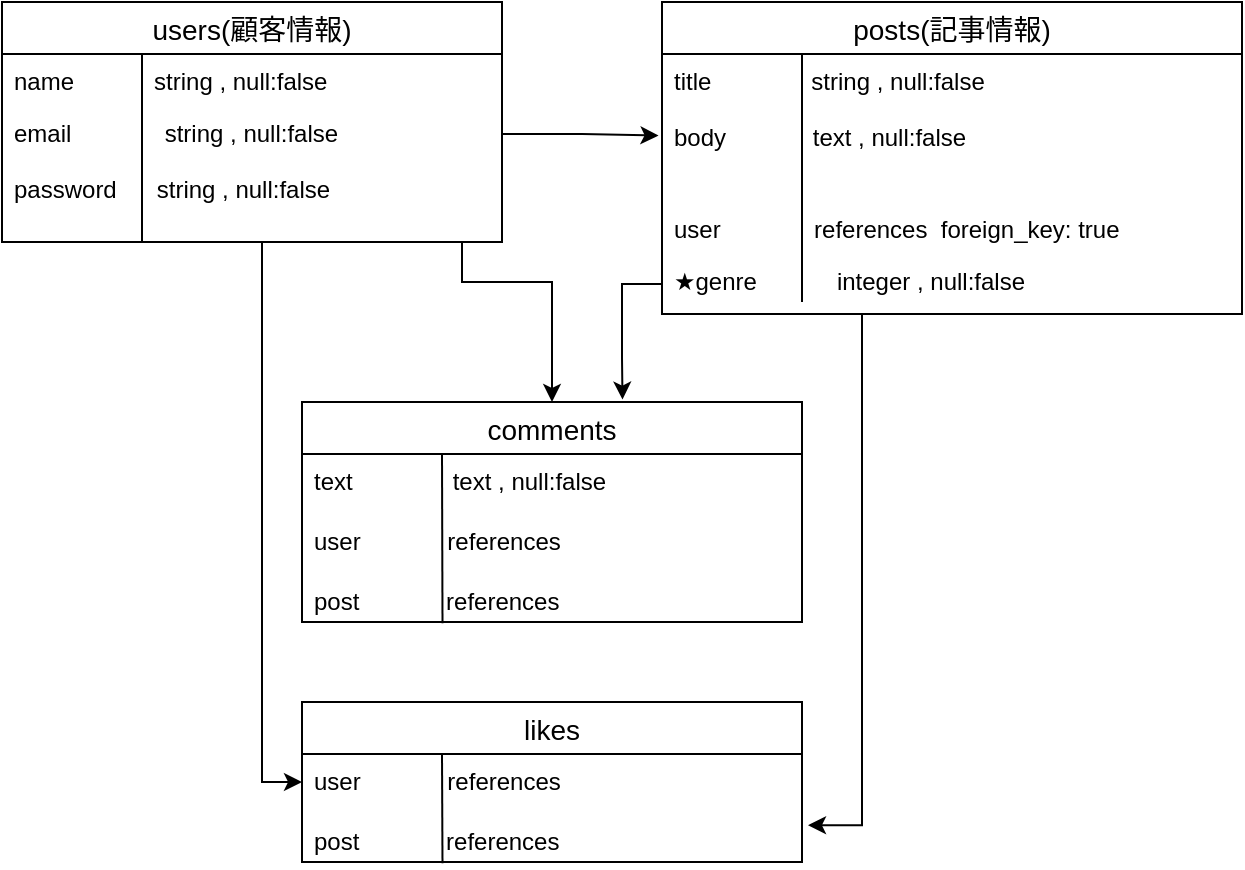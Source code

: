 <mxfile version="14.2.4" type="embed">
    <diagram id="AwN2VpW3oyp2sjrAZEe9" name="ページ1">
        <mxGraphModel dx="1644" dy="674" grid="1" gridSize="10" guides="1" tooltips="1" connect="1" arrows="1" fold="1" page="1" pageScale="1" pageWidth="850" pageHeight="1100" math="0" shadow="0">
            <root>
                <mxCell id="0"/>
                <mxCell id="1" parent="0"/>
                <mxCell id="2" value="users(顧客情報)" style="swimlane;fontStyle=0;childLayout=stackLayout;horizontal=1;startSize=26;horizontalStack=0;resizeParent=1;resizeParentMax=0;resizeLast=0;collapsible=1;marginBottom=0;align=center;fontSize=14;shadow=0;" parent="1" vertex="1">
                    <mxGeometry x="-30" y="150" width="250" height="120" as="geometry"/>
                </mxCell>
                <mxCell id="5" value="name            string , null:false" style="text;strokeColor=none;fillColor=none;spacingLeft=4;spacingRight=4;overflow=hidden;rotatable=0;points=[[0,0.5],[1,0.5]];portConstraint=eastwest;fontSize=12;" parent="2" vertex="1">
                    <mxGeometry y="26" width="250" height="26" as="geometry"/>
                </mxCell>
                <mxCell id="3" value="email              string , null:false" style="text;strokeColor=none;fillColor=none;spacingLeft=4;spacingRight=4;overflow=hidden;rotatable=0;points=[[0,0.5],[1,0.5]];portConstraint=eastwest;fontSize=12;" parent="2" vertex="1">
                    <mxGeometry y="52" width="250" height="28" as="geometry"/>
                </mxCell>
                <mxCell id="4" value="password      string , null:false&#10;" style="text;strokeColor=none;fillColor=none;spacingLeft=4;spacingRight=4;overflow=hidden;rotatable=0;points=[[0,0.5],[1,0.5]];portConstraint=eastwest;fontSize=12;" parent="2" vertex="1">
                    <mxGeometry y="80" width="250" height="40" as="geometry"/>
                </mxCell>
                <mxCell id="9" value="" style="endArrow=none;html=1;strokeWidth=1;" parent="2" edge="1">
                    <mxGeometry width="50" height="50" relative="1" as="geometry">
                        <mxPoint x="70" y="26" as="sourcePoint"/>
                        <mxPoint x="70" y="120" as="targetPoint"/>
                    </mxGeometry>
                </mxCell>
                <mxCell id="12" value="posts(記事情報)" style="swimlane;fontStyle=0;childLayout=stackLayout;horizontal=1;startSize=26;horizontalStack=0;resizeParent=1;resizeParentMax=0;resizeLast=0;collapsible=1;marginBottom=0;align=center;fontSize=14;shadow=0;" parent="1" vertex="1">
                    <mxGeometry x="300" y="150" width="290" height="156" as="geometry">
                        <mxRectangle x="300" y="150" width="130" height="26" as="alternateBounds"/>
                    </mxGeometry>
                </mxCell>
                <mxCell id="13" value="title               string , null:false" style="text;strokeColor=none;fillColor=none;spacingLeft=4;spacingRight=4;overflow=hidden;rotatable=0;points=[[0,0.5],[1,0.5]];portConstraint=eastwest;fontSize=12;" parent="12" vertex="1">
                    <mxGeometry y="26" width="290" height="28" as="geometry"/>
                </mxCell>
                <mxCell id="14" value="body             text , null:false" style="text;strokeColor=none;fillColor=none;spacingLeft=4;spacingRight=4;overflow=hidden;rotatable=0;points=[[0,0.5],[1,0.5]];portConstraint=eastwest;fontSize=12;" parent="12" vertex="1">
                    <mxGeometry y="54" width="290" height="46" as="geometry"/>
                </mxCell>
                <mxCell id="15" value="user              references  foreign_key: true" style="text;strokeColor=none;fillColor=none;spacingLeft=4;spacingRight=4;overflow=hidden;rotatable=0;points=[[0,0.5],[1,0.5]];portConstraint=eastwest;fontSize=12;" parent="12" vertex="1">
                    <mxGeometry y="100" width="290" height="26" as="geometry"/>
                </mxCell>
                <mxCell id="17" value="★genre            integer , null:false" style="text;strokeColor=none;fillColor=none;spacingLeft=4;spacingRight=4;overflow=hidden;rotatable=0;points=[[0,0.5],[1,0.5]];portConstraint=eastwest;fontSize=12;" parent="12" vertex="1">
                    <mxGeometry y="126" width="290" height="30" as="geometry"/>
                </mxCell>
                <mxCell id="19" value="" style="endArrow=none;html=1;strokeWidth=1;" parent="12" edge="1">
                    <mxGeometry width="50" height="50" relative="1" as="geometry">
                        <mxPoint x="70" y="26" as="sourcePoint"/>
                        <mxPoint x="70" y="150" as="targetPoint"/>
                    </mxGeometry>
                </mxCell>
                <mxCell id="22" value="comments" style="swimlane;fontStyle=0;childLayout=stackLayout;horizontal=1;startSize=26;horizontalStack=0;resizeParent=1;resizeParentMax=0;resizeLast=0;collapsible=1;marginBottom=0;align=center;fontSize=14;shadow=0;" parent="1" vertex="1">
                    <mxGeometry x="120" y="350" width="250" height="110" as="geometry"/>
                </mxCell>
                <mxCell id="28" value="text               text , null:false&#10;" style="text;fillColor=none;spacingLeft=4;spacingRight=4;overflow=hidden;rotatable=0;points=[[0,0.5],[1,0.5]];portConstraint=eastwest;fontSize=12;" parent="22" vertex="1">
                    <mxGeometry y="26" width="250" height="30" as="geometry"/>
                </mxCell>
                <mxCell id="30" value="user             references" style="text;strokeColor=none;fillColor=none;spacingLeft=4;spacingRight=4;overflow=hidden;rotatable=0;points=[[0,0.5],[1,0.5]];portConstraint=eastwest;fontSize=12;" parent="22" vertex="1">
                    <mxGeometry y="56" width="250" height="30" as="geometry"/>
                </mxCell>
                <mxCell id="29" value="" style="endArrow=none;html=1;strokeWidth=1;entryX=0.281;entryY=1.025;entryDx=0;entryDy=0;entryPerimeter=0;" parent="22" target="31" edge="1">
                    <mxGeometry width="50" height="50" relative="1" as="geometry">
                        <mxPoint x="70" y="26" as="sourcePoint"/>
                        <mxPoint x="70" y="300" as="targetPoint"/>
                    </mxGeometry>
                </mxCell>
                <mxCell id="31" value="post             references" style="text;strokeColor=none;fillColor=none;spacingLeft=4;spacingRight=4;overflow=hidden;rotatable=0;points=[[0,0.5],[1,0.5]];portConstraint=eastwest;fontSize=12;" parent="22" vertex="1">
                    <mxGeometry y="86" width="250" height="24" as="geometry"/>
                </mxCell>
                <mxCell id="33" value="likes" style="swimlane;fontStyle=0;childLayout=stackLayout;horizontal=1;startSize=26;horizontalStack=0;resizeParent=1;resizeParentMax=0;resizeLast=0;collapsible=1;marginBottom=0;align=center;fontSize=14;shadow=0;" parent="1" vertex="1">
                    <mxGeometry x="120" y="500" width="250" height="80" as="geometry"/>
                </mxCell>
                <mxCell id="35" value="user             references" style="text;strokeColor=none;fillColor=none;spacingLeft=4;spacingRight=4;overflow=hidden;rotatable=0;points=[[0,0.5],[1,0.5]];portConstraint=eastwest;fontSize=12;" parent="33" vertex="1">
                    <mxGeometry y="26" width="250" height="30" as="geometry"/>
                </mxCell>
                <mxCell id="36" value="" style="endArrow=none;html=1;strokeWidth=1;entryX=0.281;entryY=1.025;entryDx=0;entryDy=0;entryPerimeter=0;" parent="33" target="37" edge="1">
                    <mxGeometry width="50" height="50" relative="1" as="geometry">
                        <mxPoint x="70" y="26" as="sourcePoint"/>
                        <mxPoint x="70" y="300" as="targetPoint"/>
                    </mxGeometry>
                </mxCell>
                <mxCell id="37" value="post             references" style="text;strokeColor=none;fillColor=none;spacingLeft=4;spacingRight=4;overflow=hidden;rotatable=0;points=[[0,0.5],[1,0.5]];portConstraint=eastwest;fontSize=12;" parent="33" vertex="1">
                    <mxGeometry y="56" width="250" height="24" as="geometry"/>
                </mxCell>
                <mxCell id="38" style="edgeStyle=orthogonalEdgeStyle;rounded=0;orthogonalLoop=1;jettySize=auto;html=1;exitX=1;exitY=0.5;exitDx=0;exitDy=0;entryX=-0.006;entryY=0.278;entryDx=0;entryDy=0;entryPerimeter=0;" parent="1" source="3" target="14" edge="1">
                    <mxGeometry relative="1" as="geometry"/>
                </mxCell>
                <mxCell id="39" style="edgeStyle=orthogonalEdgeStyle;rounded=0;orthogonalLoop=1;jettySize=auto;html=1;entryX=0.5;entryY=0;entryDx=0;entryDy=0;" parent="1" target="22" edge="1">
                    <mxGeometry relative="1" as="geometry">
                        <mxPoint x="220" y="260" as="sourcePoint"/>
                        <Array as="points">
                            <mxPoint x="220" y="270"/>
                            <mxPoint x="200" y="270"/>
                            <mxPoint x="200" y="290"/>
                            <mxPoint x="245" y="290"/>
                        </Array>
                    </mxGeometry>
                </mxCell>
                <mxCell id="40" style="edgeStyle=orthogonalEdgeStyle;rounded=0;orthogonalLoop=1;jettySize=auto;html=1;exitX=0;exitY=0.5;exitDx=0;exitDy=0;entryX=0.641;entryY=-0.011;entryDx=0;entryDy=0;entryPerimeter=0;" parent="1" source="17" target="22" edge="1">
                    <mxGeometry relative="1" as="geometry"/>
                </mxCell>
                <mxCell id="41" style="edgeStyle=orthogonalEdgeStyle;rounded=0;orthogonalLoop=1;jettySize=auto;html=1;" parent="1" source="4" target="33" edge="1">
                    <mxGeometry relative="1" as="geometry">
                        <Array as="points">
                            <mxPoint x="100" y="540"/>
                        </Array>
                    </mxGeometry>
                </mxCell>
                <mxCell id="42" style="edgeStyle=orthogonalEdgeStyle;rounded=0;orthogonalLoop=1;jettySize=auto;html=1;entryX=1.012;entryY=0.233;entryDx=0;entryDy=0;entryPerimeter=0;" parent="1" source="17" target="37" edge="1">
                    <mxGeometry relative="1" as="geometry">
                        <Array as="points">
                            <mxPoint x="400" y="562"/>
                        </Array>
                    </mxGeometry>
                </mxCell>
            </root>
        </mxGraphModel>
    </diagram>
</mxfile>
